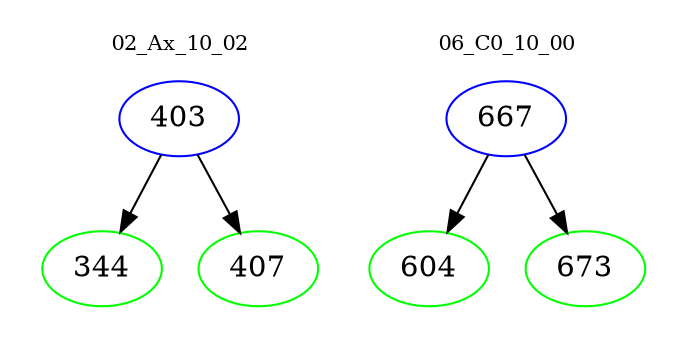 digraph{
subgraph cluster_0 {
color = white
label = "02_Ax_10_02";
fontsize=10;
T0_403 [label="403", color="blue"]
T0_403 -> T0_344 [color="black"]
T0_344 [label="344", color="green"]
T0_403 -> T0_407 [color="black"]
T0_407 [label="407", color="green"]
}
subgraph cluster_1 {
color = white
label = "06_C0_10_00";
fontsize=10;
T1_667 [label="667", color="blue"]
T1_667 -> T1_604 [color="black"]
T1_604 [label="604", color="green"]
T1_667 -> T1_673 [color="black"]
T1_673 [label="673", color="green"]
}
}
